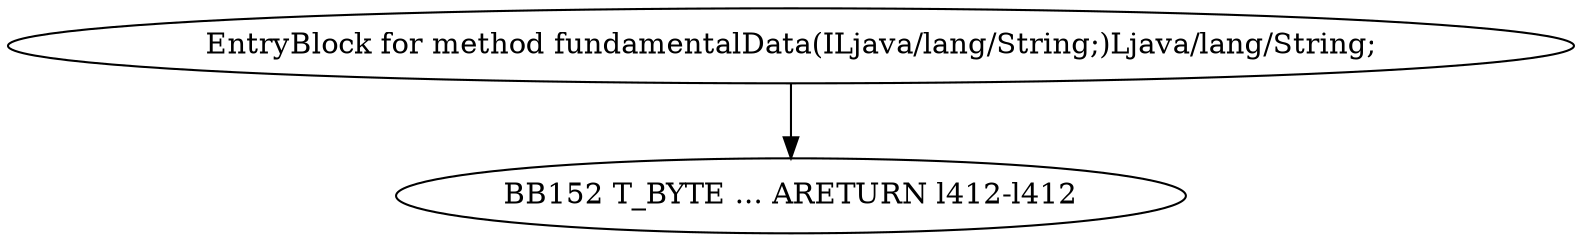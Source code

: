 digraph G {
  1 [ label="BB152 T_BYTE ... ARETURN l412-l412" ];
  2 [ label="EntryBlock for method fundamentalData(ILjava/lang/String;)Ljava/lang/String;" ];
  2 -> 1 [ label="" ];
}
